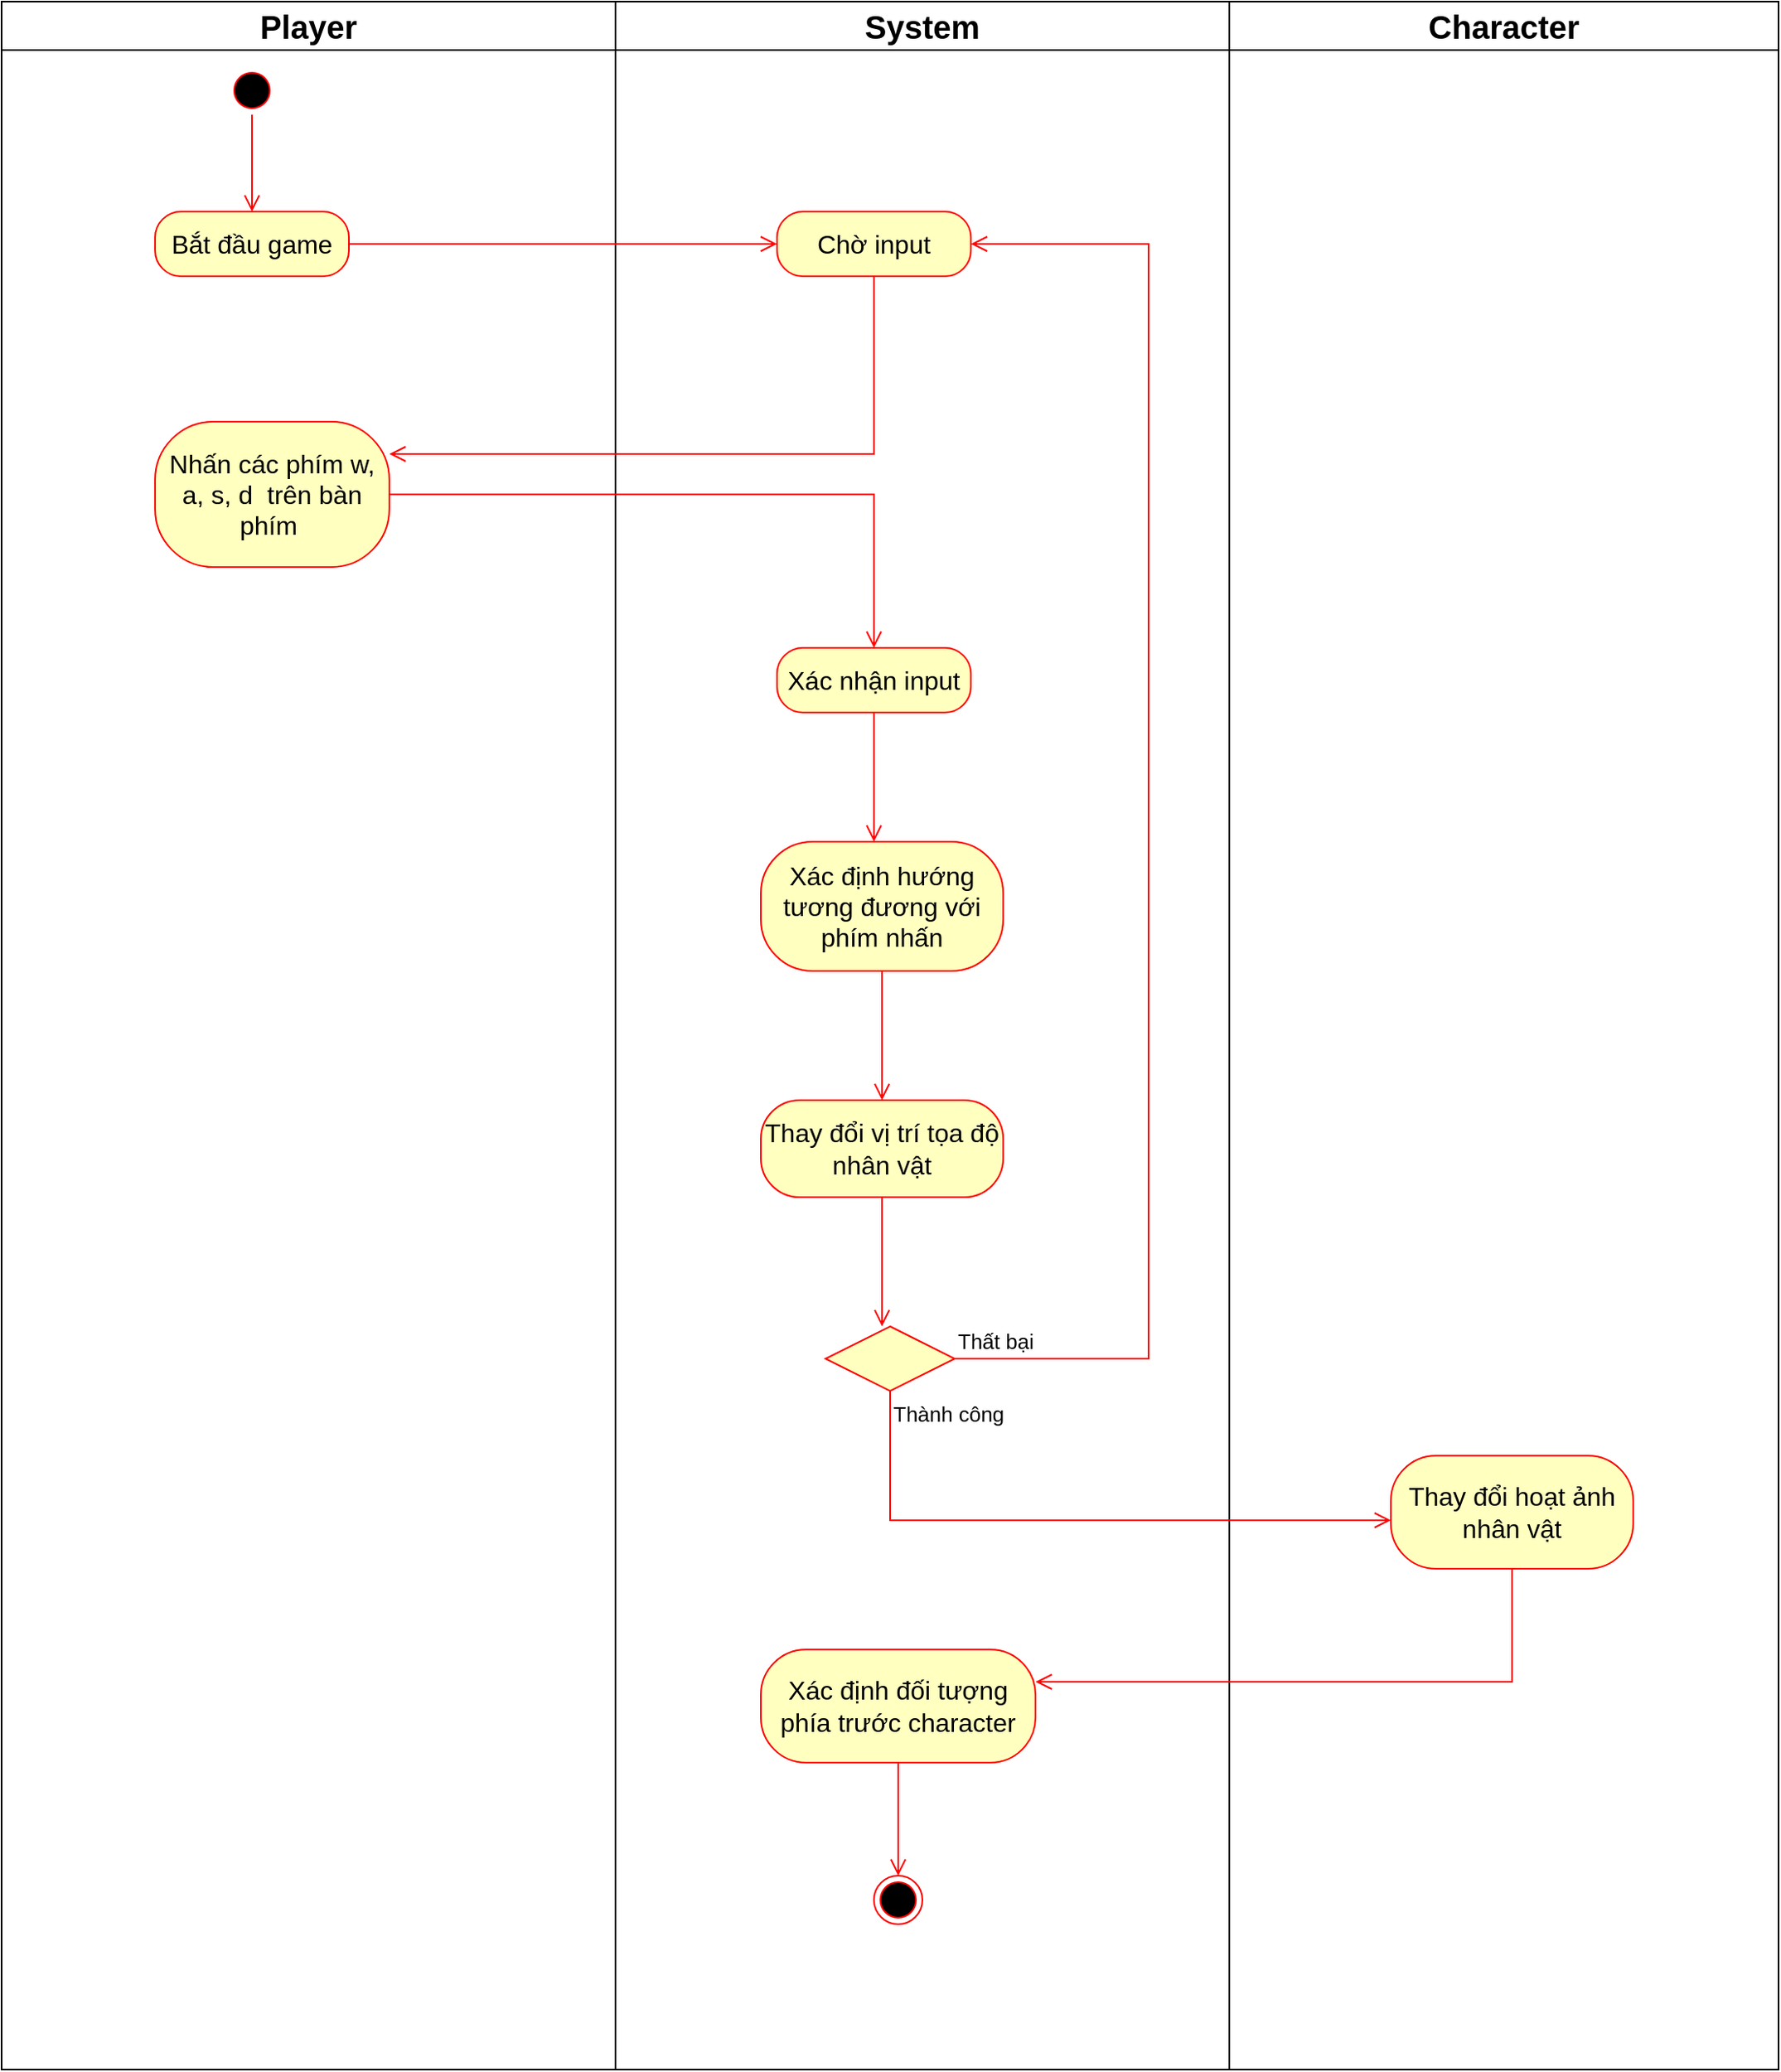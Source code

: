 <mxfile version="24.4.0" type="device">
  <diagram name="Page-1" id="59Rj9a3HZWjqfP8CVEz_">
    <mxGraphModel dx="1996" dy="1491" grid="1" gridSize="10" guides="1" tooltips="1" connect="1" arrows="1" fold="1" page="1" pageScale="1" pageWidth="850" pageHeight="1100" math="0" shadow="0">
      <root>
        <mxCell id="0" />
        <mxCell id="1" parent="0" />
        <mxCell id="_YBwdydWrgUMQVuOviVi-1" value="&lt;font style=&quot;font-size: 20px;&quot;&gt;Player&lt;/font&gt;" style="swimlane;whiteSpace=wrap;html=1;startSize=30;" vertex="1" parent="1">
          <mxGeometry x="10" y="200" width="380" height="1280" as="geometry" />
        </mxCell>
        <mxCell id="_YBwdydWrgUMQVuOviVi-5" value="" style="ellipse;html=1;shape=startState;fillColor=#000000;strokeColor=#ff0000;" vertex="1" parent="_YBwdydWrgUMQVuOviVi-1">
          <mxGeometry x="140" y="40" width="30" height="30" as="geometry" />
        </mxCell>
        <mxCell id="_YBwdydWrgUMQVuOviVi-6" value="" style="edgeStyle=orthogonalEdgeStyle;html=1;verticalAlign=bottom;endArrow=open;endSize=8;strokeColor=#ff0000;rounded=0;" edge="1" source="_YBwdydWrgUMQVuOviVi-5" parent="_YBwdydWrgUMQVuOviVi-1">
          <mxGeometry relative="1" as="geometry">
            <mxPoint x="155" y="130" as="targetPoint" />
          </mxGeometry>
        </mxCell>
        <mxCell id="_YBwdydWrgUMQVuOviVi-7" value="&lt;font style=&quot;font-size: 16px;&quot;&gt;Bắt đầu game&lt;/font&gt;" style="rounded=1;whiteSpace=wrap;html=1;arcSize=40;fontColor=#000000;fillColor=#ffffc0;strokeColor=#ff0000;" vertex="1" parent="_YBwdydWrgUMQVuOviVi-1">
          <mxGeometry x="95" y="130" width="120" height="40" as="geometry" />
        </mxCell>
        <mxCell id="_YBwdydWrgUMQVuOviVi-11" value="&lt;font style=&quot;font-size: 16px;&quot;&gt;Nhấn các phím w, a, s, d&amp;nbsp; trên bàn phím&amp;nbsp;&lt;/font&gt;" style="rounded=1;whiteSpace=wrap;html=1;arcSize=40;fontColor=#000000;fillColor=#ffffc0;strokeColor=#ff0000;" vertex="1" parent="_YBwdydWrgUMQVuOviVi-1">
          <mxGeometry x="95" y="260" width="145" height="90" as="geometry" />
        </mxCell>
        <mxCell id="_YBwdydWrgUMQVuOviVi-24" value="" style="edgeStyle=orthogonalEdgeStyle;html=1;verticalAlign=bottom;endArrow=open;endSize=8;strokeColor=#ff0000;rounded=0;" edge="1" source="_YBwdydWrgUMQVuOviVi-23" parent="_YBwdydWrgUMQVuOviVi-1">
          <mxGeometry relative="1" as="geometry">
            <mxPoint x="545" y="820" as="targetPoint" />
          </mxGeometry>
        </mxCell>
        <mxCell id="_YBwdydWrgUMQVuOviVi-2" value="&lt;font style=&quot;font-size: 20px;&quot;&gt;System&lt;/font&gt;" style="swimlane;whiteSpace=wrap;html=1;startSize=30;" vertex="1" parent="1">
          <mxGeometry x="390" y="200" width="380" height="1280" as="geometry" />
        </mxCell>
        <mxCell id="_YBwdydWrgUMQVuOviVi-9" value="&lt;font style=&quot;font-size: 16px;&quot;&gt;Chờ input&lt;/font&gt;" style="rounded=1;whiteSpace=wrap;html=1;arcSize=40;fontColor=#000000;fillColor=#ffffc0;strokeColor=#ff0000;" vertex="1" parent="_YBwdydWrgUMQVuOviVi-2">
          <mxGeometry x="100" y="130" width="120" height="40" as="geometry" />
        </mxCell>
        <mxCell id="_YBwdydWrgUMQVuOviVi-20" value="&lt;font style=&quot;font-size: 16px;&quot;&gt;Xác nhận input&lt;/font&gt;" style="rounded=1;whiteSpace=wrap;html=1;arcSize=40;fontColor=#000000;fillColor=#ffffc0;strokeColor=#ff0000;" vertex="1" parent="_YBwdydWrgUMQVuOviVi-2">
          <mxGeometry x="100" y="400" width="120" height="40" as="geometry" />
        </mxCell>
        <mxCell id="_YBwdydWrgUMQVuOviVi-21" value="&lt;font style=&quot;font-size: 16px;&quot;&gt;Xác định hướng tương đương với phím nhấn&lt;/font&gt;" style="rounded=1;whiteSpace=wrap;html=1;arcSize=40;fontColor=#000000;fillColor=#ffffc0;strokeColor=#ff0000;" vertex="1" parent="_YBwdydWrgUMQVuOviVi-2">
          <mxGeometry x="90" y="520" width="150" height="80" as="geometry" />
        </mxCell>
        <mxCell id="_YBwdydWrgUMQVuOviVi-22" value="" style="edgeStyle=orthogonalEdgeStyle;html=1;verticalAlign=bottom;endArrow=open;endSize=8;strokeColor=#ff0000;rounded=0;" edge="1" source="_YBwdydWrgUMQVuOviVi-21" parent="_YBwdydWrgUMQVuOviVi-2">
          <mxGeometry relative="1" as="geometry">
            <mxPoint x="165" y="680" as="targetPoint" />
          </mxGeometry>
        </mxCell>
        <mxCell id="_YBwdydWrgUMQVuOviVi-23" value="&lt;font style=&quot;font-size: 16px;&quot;&gt;Thay đổi vị trí tọa độ nhân vật&lt;/font&gt;" style="rounded=1;whiteSpace=wrap;html=1;arcSize=40;fontColor=#000000;fillColor=#ffffc0;strokeColor=#ff0000;" vertex="1" parent="_YBwdydWrgUMQVuOviVi-2">
          <mxGeometry x="90" y="680" width="150" height="60" as="geometry" />
        </mxCell>
        <mxCell id="_YBwdydWrgUMQVuOviVi-26" value="" style="rhombus;whiteSpace=wrap;html=1;fontColor=#000000;fillColor=#ffffc0;strokeColor=#ff0000;" vertex="1" parent="_YBwdydWrgUMQVuOviVi-2">
          <mxGeometry x="130" y="820" width="80" height="40" as="geometry" />
        </mxCell>
        <mxCell id="_YBwdydWrgUMQVuOviVi-27" value="&lt;font style=&quot;font-size: 13px;&quot;&gt;Thất bại&lt;/font&gt;" style="edgeStyle=orthogonalEdgeStyle;html=1;align=left;verticalAlign=bottom;endArrow=open;endSize=8;strokeColor=#ff0000;rounded=0;entryX=1;entryY=0.5;entryDx=0;entryDy=0;" edge="1" source="_YBwdydWrgUMQVuOviVi-26" parent="_YBwdydWrgUMQVuOviVi-2" target="_YBwdydWrgUMQVuOviVi-9">
          <mxGeometry x="-1" relative="1" as="geometry">
            <mxPoint x="430" y="140" as="targetPoint" />
            <Array as="points">
              <mxPoint x="330" y="840" />
              <mxPoint x="330" y="150" />
            </Array>
          </mxGeometry>
        </mxCell>
        <mxCell id="_YBwdydWrgUMQVuOviVi-32" value="&lt;font style=&quot;font-size: 16px;&quot;&gt;Xác định đối tượng phía trước character&lt;/font&gt;" style="rounded=1;whiteSpace=wrap;html=1;arcSize=40;fontColor=#000000;fillColor=#ffffc0;strokeColor=#ff0000;" vertex="1" parent="_YBwdydWrgUMQVuOviVi-2">
          <mxGeometry x="90" y="1020" width="170" height="70" as="geometry" />
        </mxCell>
        <mxCell id="_YBwdydWrgUMQVuOviVi-33" value="" style="edgeStyle=orthogonalEdgeStyle;html=1;verticalAlign=bottom;endArrow=open;endSize=8;strokeColor=#ff0000;rounded=0;" edge="1" source="_YBwdydWrgUMQVuOviVi-32" parent="_YBwdydWrgUMQVuOviVi-2">
          <mxGeometry relative="1" as="geometry">
            <mxPoint x="175" y="1160" as="targetPoint" />
          </mxGeometry>
        </mxCell>
        <mxCell id="_YBwdydWrgUMQVuOviVi-34" value="" style="ellipse;html=1;shape=endState;fillColor=#000000;strokeColor=#ff0000;" vertex="1" parent="_YBwdydWrgUMQVuOviVi-2">
          <mxGeometry x="160" y="1160" width="30" height="30" as="geometry" />
        </mxCell>
        <mxCell id="_YBwdydWrgUMQVuOviVi-3" value="&lt;font style=&quot;font-size: 20px;&quot;&gt;Character&lt;/font&gt;" style="swimlane;whiteSpace=wrap;html=1;startSize=30;" vertex="1" parent="1">
          <mxGeometry x="770" y="200" width="340" height="1280" as="geometry" />
        </mxCell>
        <mxCell id="_YBwdydWrgUMQVuOviVi-29" value="&lt;font style=&quot;font-size: 16px;&quot;&gt;Thay đổi hoạt ảnh nhân vật&lt;/font&gt;" style="rounded=1;whiteSpace=wrap;html=1;arcSize=40;fontColor=#000000;fillColor=#ffffc0;strokeColor=#ff0000;" vertex="1" parent="_YBwdydWrgUMQVuOviVi-3">
          <mxGeometry x="100" y="900" width="150" height="70" as="geometry" />
        </mxCell>
        <mxCell id="_YBwdydWrgUMQVuOviVi-8" value="" style="edgeStyle=orthogonalEdgeStyle;html=1;verticalAlign=bottom;endArrow=open;endSize=8;strokeColor=#ff0000;rounded=0;" edge="1" source="_YBwdydWrgUMQVuOviVi-7" parent="1" target="_YBwdydWrgUMQVuOviVi-9">
          <mxGeometry relative="1" as="geometry">
            <mxPoint x="255" y="430" as="targetPoint" />
          </mxGeometry>
        </mxCell>
        <mxCell id="_YBwdydWrgUMQVuOviVi-10" value="" style="edgeStyle=orthogonalEdgeStyle;html=1;verticalAlign=bottom;endArrow=open;endSize=8;strokeColor=#ff0000;rounded=0;" edge="1" source="_YBwdydWrgUMQVuOviVi-9" parent="1" target="_YBwdydWrgUMQVuOviVi-11">
          <mxGeometry relative="1" as="geometry">
            <mxPoint x="290" y="540" as="targetPoint" />
            <Array as="points">
              <mxPoint x="550" y="480" />
            </Array>
          </mxGeometry>
        </mxCell>
        <mxCell id="_YBwdydWrgUMQVuOviVi-12" value="" style="edgeStyle=orthogonalEdgeStyle;html=1;verticalAlign=bottom;endArrow=open;endSize=8;strokeColor=#ff0000;rounded=0;" edge="1" source="_YBwdydWrgUMQVuOviVi-11" parent="1" target="_YBwdydWrgUMQVuOviVi-20">
          <mxGeometry relative="1" as="geometry">
            <mxPoint x="180" y="750" as="targetPoint" />
          </mxGeometry>
        </mxCell>
        <mxCell id="_YBwdydWrgUMQVuOviVi-25" value="" style="edgeStyle=orthogonalEdgeStyle;html=1;verticalAlign=bottom;endArrow=open;endSize=8;strokeColor=#ff0000;rounded=0;" edge="1" parent="1" source="_YBwdydWrgUMQVuOviVi-20">
          <mxGeometry relative="1" as="geometry">
            <mxPoint x="550" y="720" as="targetPoint" />
            <mxPoint x="550" y="680" as="sourcePoint" />
          </mxGeometry>
        </mxCell>
        <mxCell id="_YBwdydWrgUMQVuOviVi-30" value="" style="edgeStyle=orthogonalEdgeStyle;html=1;verticalAlign=bottom;endArrow=open;endSize=8;strokeColor=#ff0000;rounded=0;" edge="1" source="_YBwdydWrgUMQVuOviVi-29" parent="1" target="_YBwdydWrgUMQVuOviVi-32">
          <mxGeometry relative="1" as="geometry">
            <mxPoint x="945" y="1280" as="targetPoint" />
            <Array as="points">
              <mxPoint x="945" y="1240" />
            </Array>
          </mxGeometry>
        </mxCell>
        <mxCell id="_YBwdydWrgUMQVuOviVi-28" value="&lt;font style=&quot;font-size: 13px;&quot;&gt;Thành công&lt;/font&gt;" style="edgeStyle=orthogonalEdgeStyle;html=1;align=left;verticalAlign=top;endArrow=open;endSize=8;strokeColor=#ff0000;rounded=0;" edge="1" source="_YBwdydWrgUMQVuOviVi-26" parent="1" target="_YBwdydWrgUMQVuOviVi-29">
          <mxGeometry x="-1" relative="1" as="geometry">
            <mxPoint x="580" y="1230" as="targetPoint" />
            <Array as="points">
              <mxPoint x="560" y="1140" />
            </Array>
          </mxGeometry>
        </mxCell>
      </root>
    </mxGraphModel>
  </diagram>
</mxfile>
